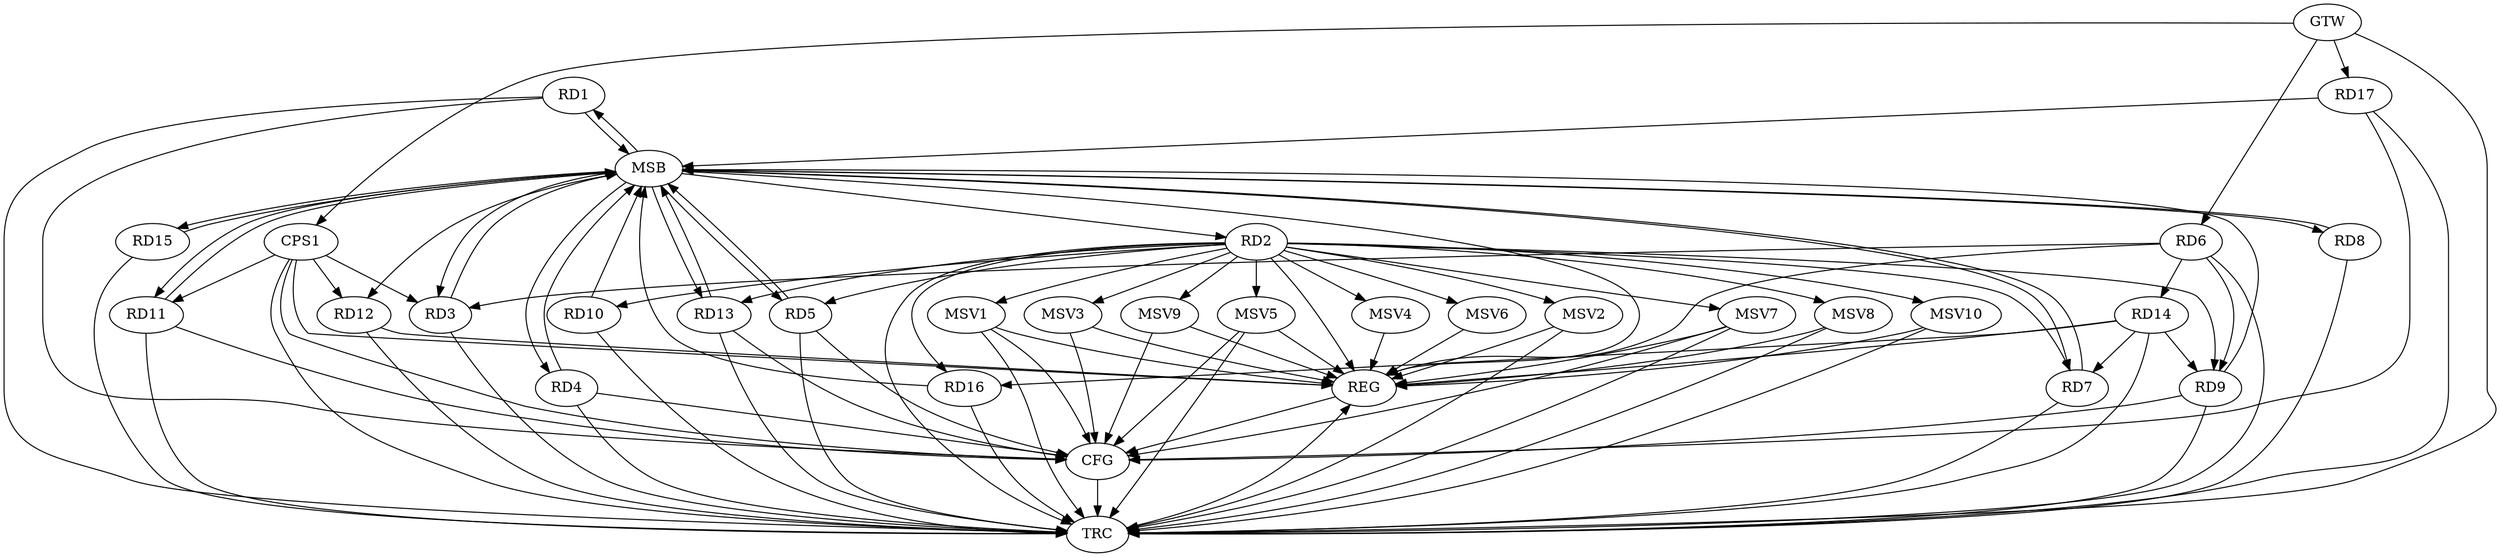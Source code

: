 strict digraph G {
  RD1 [ label="RD1" ];
  RD2 [ label="RD2" ];
  RD3 [ label="RD3" ];
  RD4 [ label="RD4" ];
  RD5 [ label="RD5" ];
  RD6 [ label="RD6" ];
  RD7 [ label="RD7" ];
  RD8 [ label="RD8" ];
  RD9 [ label="RD9" ];
  RD10 [ label="RD10" ];
  RD11 [ label="RD11" ];
  RD12 [ label="RD12" ];
  RD13 [ label="RD13" ];
  RD14 [ label="RD14" ];
  RD15 [ label="RD15" ];
  RD16 [ label="RD16" ];
  RD17 [ label="RD17" ];
  CPS1 [ label="CPS1" ];
  GTW [ label="GTW" ];
  REG [ label="REG" ];
  MSB [ label="MSB" ];
  CFG [ label="CFG" ];
  TRC [ label="TRC" ];
  MSV1 [ label="MSV1" ];
  MSV2 [ label="MSV2" ];
  MSV3 [ label="MSV3" ];
  MSV4 [ label="MSV4" ];
  MSV5 [ label="MSV5" ];
  MSV6 [ label="MSV6" ];
  MSV7 [ label="MSV7" ];
  MSV8 [ label="MSV8" ];
  MSV9 [ label="MSV9" ];
  MSV10 [ label="MSV10" ];
  RD2 -> RD5;
  RD2 -> RD7;
  RD2 -> RD9;
  RD2 -> RD10;
  RD2 -> RD13;
  RD2 -> RD16;
  RD6 -> RD3;
  RD6 -> RD9;
  RD6 -> RD14;
  RD14 -> RD7;
  RD14 -> RD9;
  RD14 -> RD16;
  CPS1 -> RD3;
  CPS1 -> RD11;
  CPS1 -> RD12;
  GTW -> RD6;
  GTW -> RD17;
  GTW -> CPS1;
  RD2 -> REG;
  RD6 -> REG;
  RD12 -> REG;
  RD14 -> REG;
  CPS1 -> REG;
  RD1 -> MSB;
  MSB -> RD5;
  MSB -> RD12;
  MSB -> REG;
  RD3 -> MSB;
  RD4 -> MSB;
  MSB -> RD13;
  RD5 -> MSB;
  MSB -> RD8;
  MSB -> RD15;
  RD7 -> MSB;
  MSB -> RD2;
  RD8 -> MSB;
  MSB -> RD4;
  RD9 -> MSB;
  RD10 -> MSB;
  RD11 -> MSB;
  RD13 -> MSB;
  MSB -> RD1;
  RD15 -> MSB;
  MSB -> RD11;
  RD16 -> MSB;
  MSB -> RD3;
  MSB -> RD7;
  RD17 -> MSB;
  RD1 -> CFG;
  RD4 -> CFG;
  CPS1 -> CFG;
  RD9 -> CFG;
  RD5 -> CFG;
  RD11 -> CFG;
  RD17 -> CFG;
  RD13 -> CFG;
  REG -> CFG;
  RD1 -> TRC;
  RD2 -> TRC;
  RD3 -> TRC;
  RD4 -> TRC;
  RD5 -> TRC;
  RD6 -> TRC;
  RD7 -> TRC;
  RD8 -> TRC;
  RD9 -> TRC;
  RD10 -> TRC;
  RD11 -> TRC;
  RD12 -> TRC;
  RD13 -> TRC;
  RD14 -> TRC;
  RD15 -> TRC;
  RD16 -> TRC;
  RD17 -> TRC;
  CPS1 -> TRC;
  GTW -> TRC;
  CFG -> TRC;
  TRC -> REG;
  RD2 -> MSV1;
  MSV1 -> REG;
  MSV1 -> TRC;
  MSV1 -> CFG;
  RD2 -> MSV2;
  MSV2 -> REG;
  MSV2 -> TRC;
  RD2 -> MSV3;
  RD2 -> MSV4;
  MSV3 -> REG;
  MSV3 -> CFG;
  MSV4 -> REG;
  RD2 -> MSV5;
  MSV5 -> REG;
  MSV5 -> TRC;
  MSV5 -> CFG;
  RD2 -> MSV6;
  MSV6 -> REG;
  RD2 -> MSV7;
  RD2 -> MSV8;
  RD2 -> MSV9;
  MSV7 -> REG;
  MSV7 -> TRC;
  MSV7 -> CFG;
  MSV8 -> REG;
  MSV8 -> TRC;
  MSV9 -> REG;
  MSV9 -> CFG;
  RD2 -> MSV10;
  MSV10 -> REG;
  MSV10 -> TRC;
}

